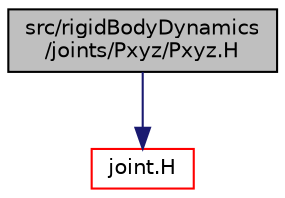 digraph "src/rigidBodyDynamics/joints/Pxyz/Pxyz.H"
{
  bgcolor="transparent";
  edge [fontname="Helvetica",fontsize="10",labelfontname="Helvetica",labelfontsize="10"];
  node [fontname="Helvetica",fontsize="10",shape=record];
  Node0 [label="src/rigidBodyDynamics\l/joints/Pxyz/Pxyz.H",height=0.2,width=0.4,color="black", fillcolor="grey75", style="filled", fontcolor="black"];
  Node0 -> Node1 [color="midnightblue",fontsize="10",style="solid",fontname="Helvetica"];
  Node1 [label="joint.H",height=0.2,width=0.4,color="red",URL="$a14633.html"];
}
